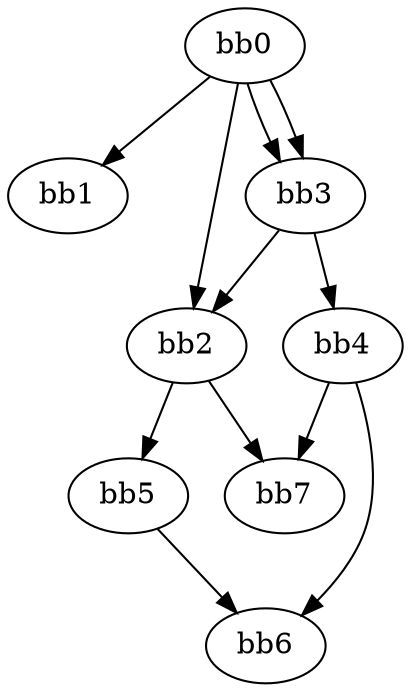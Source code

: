 digraph {
    0 [ label = "bb0\l" ]
    1 [ label = "bb1\l" ]
    2 [ label = "bb2\l" ]
    3 [ label = "bb3\l" ]
    4 [ label = "bb4\l" ]
    5 [ label = "bb5\l" ]
    6 [ label = "bb6\l" ]
    7 [ label = "bb7\l" ]
    0 -> 1 [ ]
    0 -> 2 [ ]
    0 -> 3 [ ]
    0 -> 3 [ ]
    2 -> 5 [ ]
    2 -> 7 [ ]
    3 -> 2 [ ]
    3 -> 4 [ ]
    4 -> 6 [ ]
    4 -> 7 [ ]
    5 -> 6 [ ]
}

